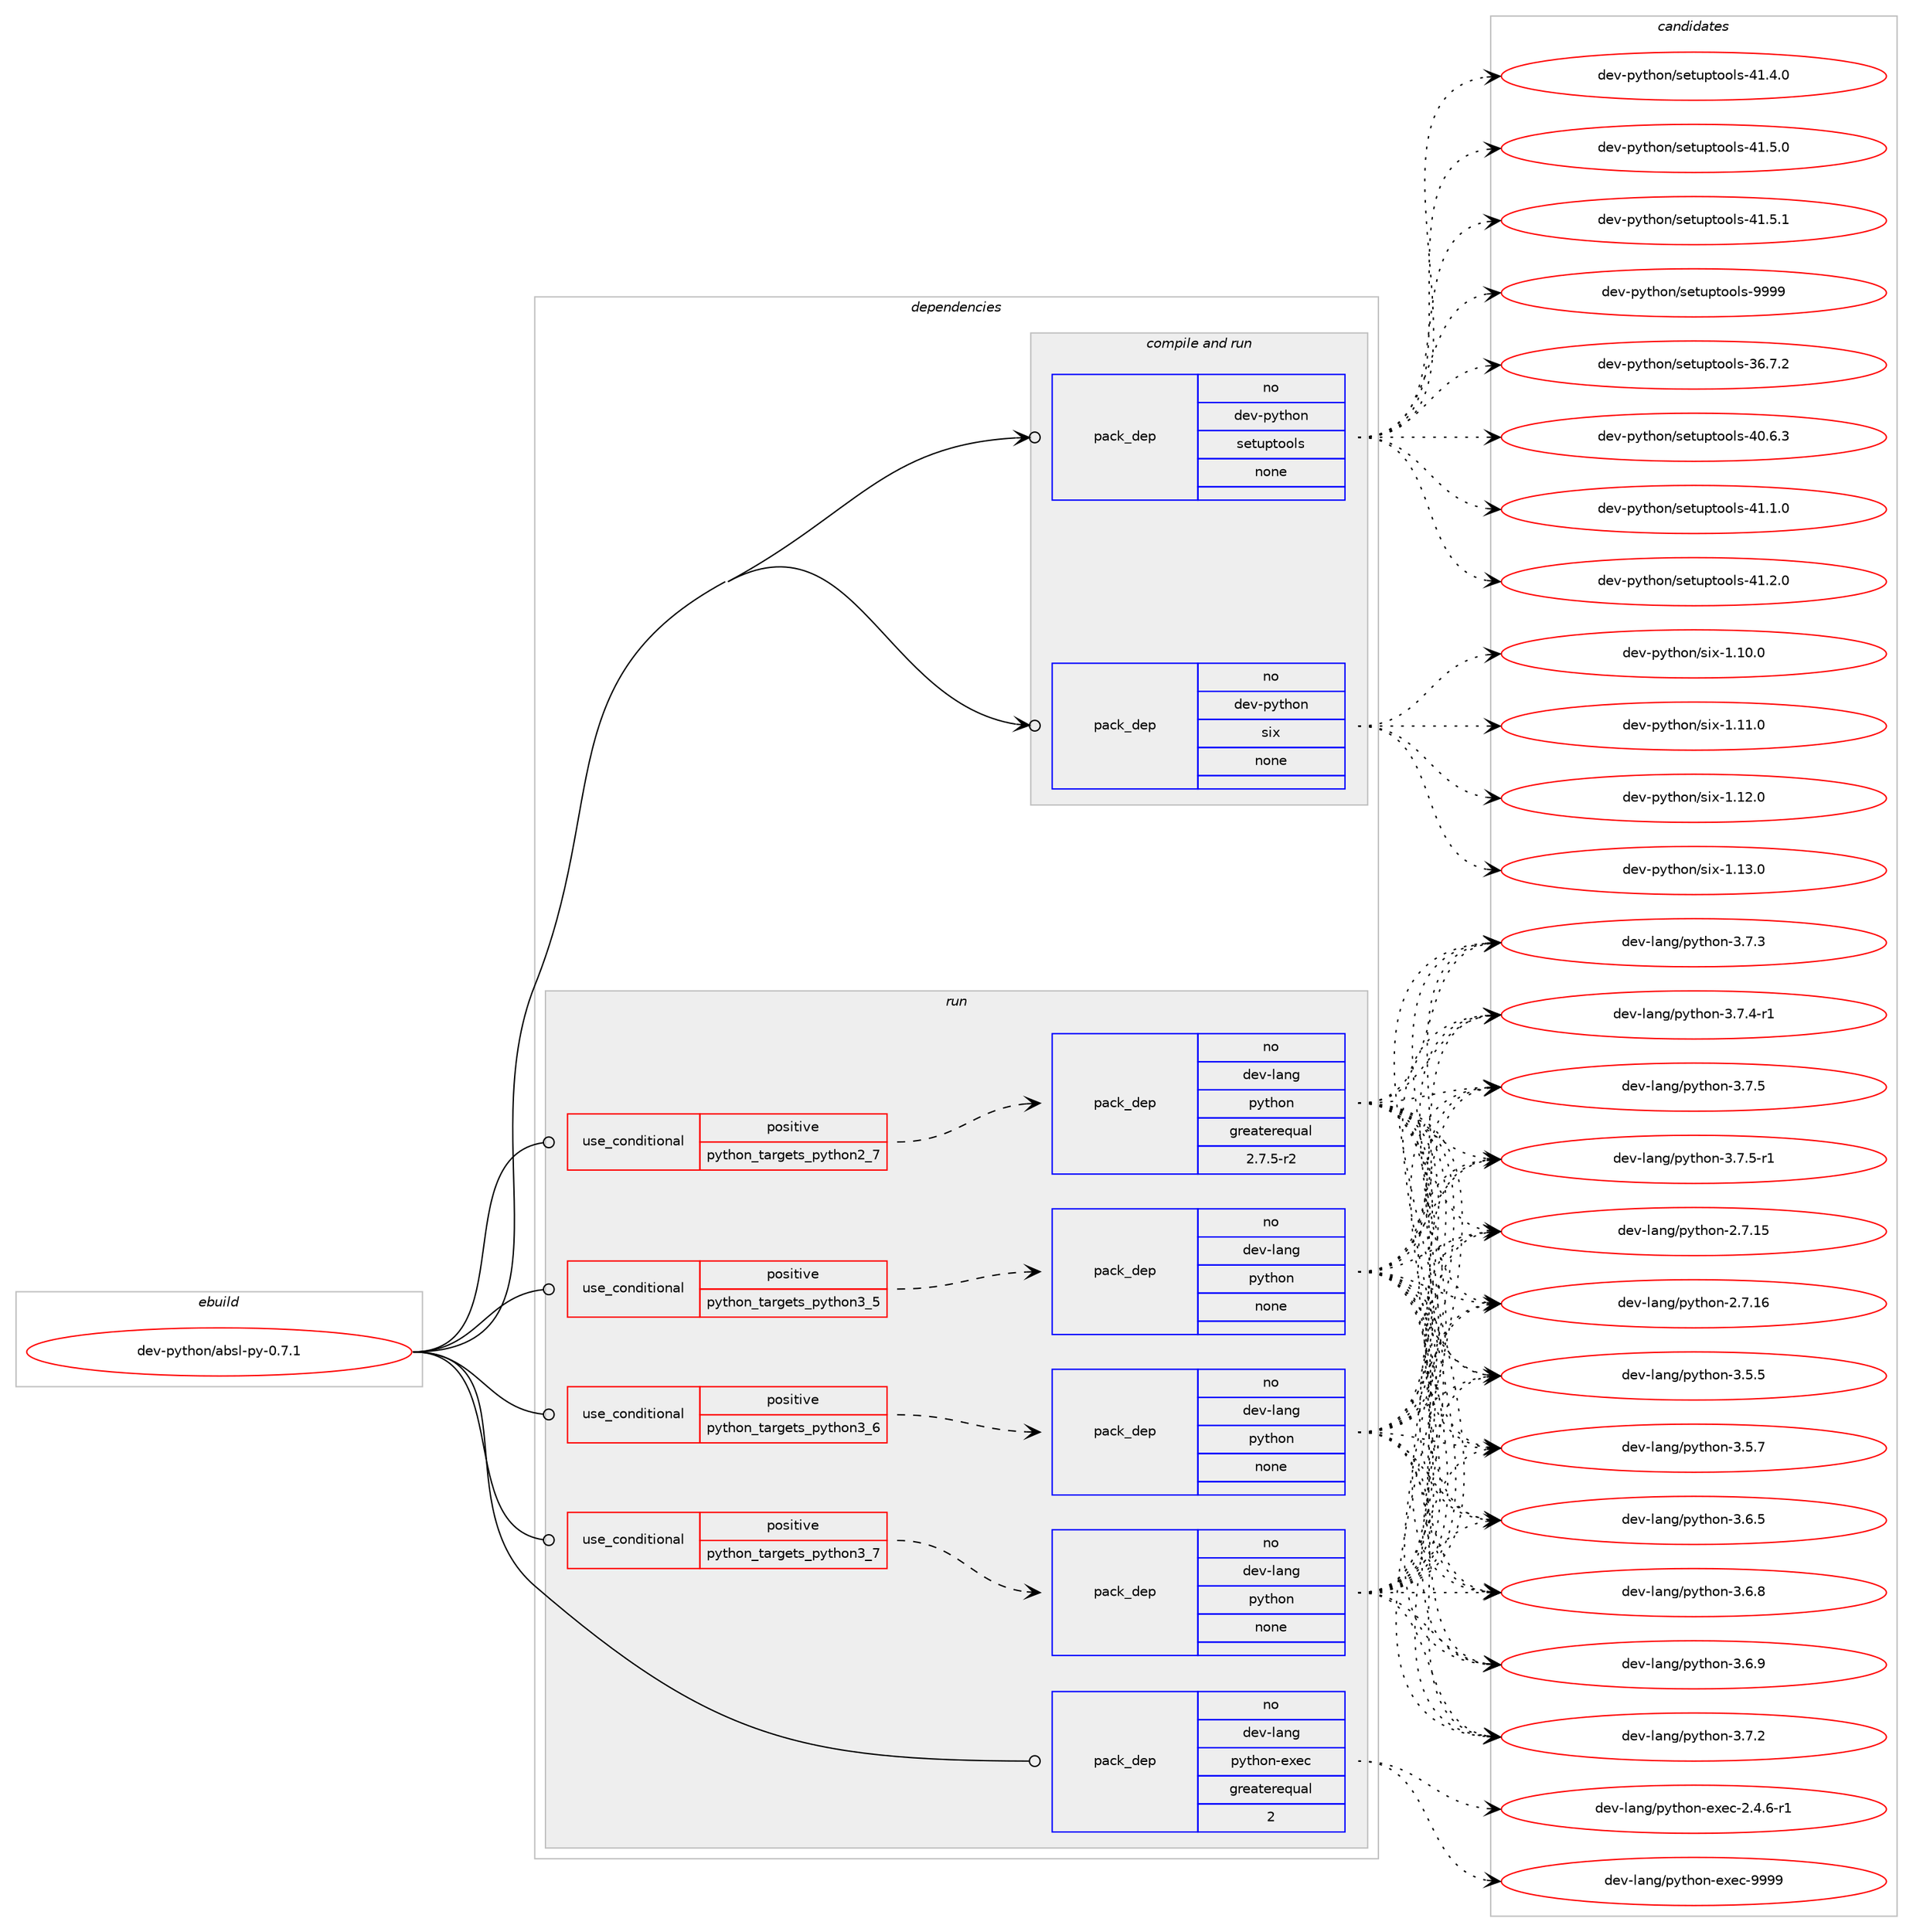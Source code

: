 digraph prolog {

# *************
# Graph options
# *************

newrank=true;
concentrate=true;
compound=true;
graph [rankdir=LR,fontname=Helvetica,fontsize=10,ranksep=1.5];#, ranksep=2.5, nodesep=0.2];
edge  [arrowhead=vee];
node  [fontname=Helvetica,fontsize=10];

# **********
# The ebuild
# **********

subgraph cluster_leftcol {
color=gray;
rank=same;
label=<<i>ebuild</i>>;
id [label="dev-python/absl-py-0.7.1", color=red, width=4, href="../dev-python/absl-py-0.7.1.svg"];
}

# ****************
# The dependencies
# ****************

subgraph cluster_midcol {
color=gray;
label=<<i>dependencies</i>>;
subgraph cluster_compile {
fillcolor="#eeeeee";
style=filled;
label=<<i>compile</i>>;
}
subgraph cluster_compileandrun {
fillcolor="#eeeeee";
style=filled;
label=<<i>compile and run</i>>;
subgraph pack445762 {
dependency593434 [label=<<TABLE BORDER="0" CELLBORDER="1" CELLSPACING="0" CELLPADDING="4" WIDTH="220"><TR><TD ROWSPAN="6" CELLPADDING="30">pack_dep</TD></TR><TR><TD WIDTH="110">no</TD></TR><TR><TD>dev-python</TD></TR><TR><TD>setuptools</TD></TR><TR><TD>none</TD></TR><TR><TD></TD></TR></TABLE>>, shape=none, color=blue];
}
id:e -> dependency593434:w [weight=20,style="solid",arrowhead="odotvee"];
subgraph pack445763 {
dependency593435 [label=<<TABLE BORDER="0" CELLBORDER="1" CELLSPACING="0" CELLPADDING="4" WIDTH="220"><TR><TD ROWSPAN="6" CELLPADDING="30">pack_dep</TD></TR><TR><TD WIDTH="110">no</TD></TR><TR><TD>dev-python</TD></TR><TR><TD>six</TD></TR><TR><TD>none</TD></TR><TR><TD></TD></TR></TABLE>>, shape=none, color=blue];
}
id:e -> dependency593435:w [weight=20,style="solid",arrowhead="odotvee"];
}
subgraph cluster_run {
fillcolor="#eeeeee";
style=filled;
label=<<i>run</i>>;
subgraph cond135900 {
dependency593436 [label=<<TABLE BORDER="0" CELLBORDER="1" CELLSPACING="0" CELLPADDING="4"><TR><TD ROWSPAN="3" CELLPADDING="10">use_conditional</TD></TR><TR><TD>positive</TD></TR><TR><TD>python_targets_python2_7</TD></TR></TABLE>>, shape=none, color=red];
subgraph pack445764 {
dependency593437 [label=<<TABLE BORDER="0" CELLBORDER="1" CELLSPACING="0" CELLPADDING="4" WIDTH="220"><TR><TD ROWSPAN="6" CELLPADDING="30">pack_dep</TD></TR><TR><TD WIDTH="110">no</TD></TR><TR><TD>dev-lang</TD></TR><TR><TD>python</TD></TR><TR><TD>greaterequal</TD></TR><TR><TD>2.7.5-r2</TD></TR></TABLE>>, shape=none, color=blue];
}
dependency593436:e -> dependency593437:w [weight=20,style="dashed",arrowhead="vee"];
}
id:e -> dependency593436:w [weight=20,style="solid",arrowhead="odot"];
subgraph cond135901 {
dependency593438 [label=<<TABLE BORDER="0" CELLBORDER="1" CELLSPACING="0" CELLPADDING="4"><TR><TD ROWSPAN="3" CELLPADDING="10">use_conditional</TD></TR><TR><TD>positive</TD></TR><TR><TD>python_targets_python3_5</TD></TR></TABLE>>, shape=none, color=red];
subgraph pack445765 {
dependency593439 [label=<<TABLE BORDER="0" CELLBORDER="1" CELLSPACING="0" CELLPADDING="4" WIDTH="220"><TR><TD ROWSPAN="6" CELLPADDING="30">pack_dep</TD></TR><TR><TD WIDTH="110">no</TD></TR><TR><TD>dev-lang</TD></TR><TR><TD>python</TD></TR><TR><TD>none</TD></TR><TR><TD></TD></TR></TABLE>>, shape=none, color=blue];
}
dependency593438:e -> dependency593439:w [weight=20,style="dashed",arrowhead="vee"];
}
id:e -> dependency593438:w [weight=20,style="solid",arrowhead="odot"];
subgraph cond135902 {
dependency593440 [label=<<TABLE BORDER="0" CELLBORDER="1" CELLSPACING="0" CELLPADDING="4"><TR><TD ROWSPAN="3" CELLPADDING="10">use_conditional</TD></TR><TR><TD>positive</TD></TR><TR><TD>python_targets_python3_6</TD></TR></TABLE>>, shape=none, color=red];
subgraph pack445766 {
dependency593441 [label=<<TABLE BORDER="0" CELLBORDER="1" CELLSPACING="0" CELLPADDING="4" WIDTH="220"><TR><TD ROWSPAN="6" CELLPADDING="30">pack_dep</TD></TR><TR><TD WIDTH="110">no</TD></TR><TR><TD>dev-lang</TD></TR><TR><TD>python</TD></TR><TR><TD>none</TD></TR><TR><TD></TD></TR></TABLE>>, shape=none, color=blue];
}
dependency593440:e -> dependency593441:w [weight=20,style="dashed",arrowhead="vee"];
}
id:e -> dependency593440:w [weight=20,style="solid",arrowhead="odot"];
subgraph cond135903 {
dependency593442 [label=<<TABLE BORDER="0" CELLBORDER="1" CELLSPACING="0" CELLPADDING="4"><TR><TD ROWSPAN="3" CELLPADDING="10">use_conditional</TD></TR><TR><TD>positive</TD></TR><TR><TD>python_targets_python3_7</TD></TR></TABLE>>, shape=none, color=red];
subgraph pack445767 {
dependency593443 [label=<<TABLE BORDER="0" CELLBORDER="1" CELLSPACING="0" CELLPADDING="4" WIDTH="220"><TR><TD ROWSPAN="6" CELLPADDING="30">pack_dep</TD></TR><TR><TD WIDTH="110">no</TD></TR><TR><TD>dev-lang</TD></TR><TR><TD>python</TD></TR><TR><TD>none</TD></TR><TR><TD></TD></TR></TABLE>>, shape=none, color=blue];
}
dependency593442:e -> dependency593443:w [weight=20,style="dashed",arrowhead="vee"];
}
id:e -> dependency593442:w [weight=20,style="solid",arrowhead="odot"];
subgraph pack445768 {
dependency593444 [label=<<TABLE BORDER="0" CELLBORDER="1" CELLSPACING="0" CELLPADDING="4" WIDTH="220"><TR><TD ROWSPAN="6" CELLPADDING="30">pack_dep</TD></TR><TR><TD WIDTH="110">no</TD></TR><TR><TD>dev-lang</TD></TR><TR><TD>python-exec</TD></TR><TR><TD>greaterequal</TD></TR><TR><TD>2</TD></TR></TABLE>>, shape=none, color=blue];
}
id:e -> dependency593444:w [weight=20,style="solid",arrowhead="odot"];
}
}

# **************
# The candidates
# **************

subgraph cluster_choices {
rank=same;
color=gray;
label=<<i>candidates</i>>;

subgraph choice445762 {
color=black;
nodesep=1;
choice100101118451121211161041111104711510111611711211611111110811545515446554650 [label="dev-python/setuptools-36.7.2", color=red, width=4,href="../dev-python/setuptools-36.7.2.svg"];
choice100101118451121211161041111104711510111611711211611111110811545524846544651 [label="dev-python/setuptools-40.6.3", color=red, width=4,href="../dev-python/setuptools-40.6.3.svg"];
choice100101118451121211161041111104711510111611711211611111110811545524946494648 [label="dev-python/setuptools-41.1.0", color=red, width=4,href="../dev-python/setuptools-41.1.0.svg"];
choice100101118451121211161041111104711510111611711211611111110811545524946504648 [label="dev-python/setuptools-41.2.0", color=red, width=4,href="../dev-python/setuptools-41.2.0.svg"];
choice100101118451121211161041111104711510111611711211611111110811545524946524648 [label="dev-python/setuptools-41.4.0", color=red, width=4,href="../dev-python/setuptools-41.4.0.svg"];
choice100101118451121211161041111104711510111611711211611111110811545524946534648 [label="dev-python/setuptools-41.5.0", color=red, width=4,href="../dev-python/setuptools-41.5.0.svg"];
choice100101118451121211161041111104711510111611711211611111110811545524946534649 [label="dev-python/setuptools-41.5.1", color=red, width=4,href="../dev-python/setuptools-41.5.1.svg"];
choice10010111845112121116104111110471151011161171121161111111081154557575757 [label="dev-python/setuptools-9999", color=red, width=4,href="../dev-python/setuptools-9999.svg"];
dependency593434:e -> choice100101118451121211161041111104711510111611711211611111110811545515446554650:w [style=dotted,weight="100"];
dependency593434:e -> choice100101118451121211161041111104711510111611711211611111110811545524846544651:w [style=dotted,weight="100"];
dependency593434:e -> choice100101118451121211161041111104711510111611711211611111110811545524946494648:w [style=dotted,weight="100"];
dependency593434:e -> choice100101118451121211161041111104711510111611711211611111110811545524946504648:w [style=dotted,weight="100"];
dependency593434:e -> choice100101118451121211161041111104711510111611711211611111110811545524946524648:w [style=dotted,weight="100"];
dependency593434:e -> choice100101118451121211161041111104711510111611711211611111110811545524946534648:w [style=dotted,weight="100"];
dependency593434:e -> choice100101118451121211161041111104711510111611711211611111110811545524946534649:w [style=dotted,weight="100"];
dependency593434:e -> choice10010111845112121116104111110471151011161171121161111111081154557575757:w [style=dotted,weight="100"];
}
subgraph choice445763 {
color=black;
nodesep=1;
choice100101118451121211161041111104711510512045494649484648 [label="dev-python/six-1.10.0", color=red, width=4,href="../dev-python/six-1.10.0.svg"];
choice100101118451121211161041111104711510512045494649494648 [label="dev-python/six-1.11.0", color=red, width=4,href="../dev-python/six-1.11.0.svg"];
choice100101118451121211161041111104711510512045494649504648 [label="dev-python/six-1.12.0", color=red, width=4,href="../dev-python/six-1.12.0.svg"];
choice100101118451121211161041111104711510512045494649514648 [label="dev-python/six-1.13.0", color=red, width=4,href="../dev-python/six-1.13.0.svg"];
dependency593435:e -> choice100101118451121211161041111104711510512045494649484648:w [style=dotted,weight="100"];
dependency593435:e -> choice100101118451121211161041111104711510512045494649494648:w [style=dotted,weight="100"];
dependency593435:e -> choice100101118451121211161041111104711510512045494649504648:w [style=dotted,weight="100"];
dependency593435:e -> choice100101118451121211161041111104711510512045494649514648:w [style=dotted,weight="100"];
}
subgraph choice445764 {
color=black;
nodesep=1;
choice10010111845108971101034711212111610411111045504655464953 [label="dev-lang/python-2.7.15", color=red, width=4,href="../dev-lang/python-2.7.15.svg"];
choice10010111845108971101034711212111610411111045504655464954 [label="dev-lang/python-2.7.16", color=red, width=4,href="../dev-lang/python-2.7.16.svg"];
choice100101118451089711010347112121116104111110455146534653 [label="dev-lang/python-3.5.5", color=red, width=4,href="../dev-lang/python-3.5.5.svg"];
choice100101118451089711010347112121116104111110455146534655 [label="dev-lang/python-3.5.7", color=red, width=4,href="../dev-lang/python-3.5.7.svg"];
choice100101118451089711010347112121116104111110455146544653 [label="dev-lang/python-3.6.5", color=red, width=4,href="../dev-lang/python-3.6.5.svg"];
choice100101118451089711010347112121116104111110455146544656 [label="dev-lang/python-3.6.8", color=red, width=4,href="../dev-lang/python-3.6.8.svg"];
choice100101118451089711010347112121116104111110455146544657 [label="dev-lang/python-3.6.9", color=red, width=4,href="../dev-lang/python-3.6.9.svg"];
choice100101118451089711010347112121116104111110455146554650 [label="dev-lang/python-3.7.2", color=red, width=4,href="../dev-lang/python-3.7.2.svg"];
choice100101118451089711010347112121116104111110455146554651 [label="dev-lang/python-3.7.3", color=red, width=4,href="../dev-lang/python-3.7.3.svg"];
choice1001011184510897110103471121211161041111104551465546524511449 [label="dev-lang/python-3.7.4-r1", color=red, width=4,href="../dev-lang/python-3.7.4-r1.svg"];
choice100101118451089711010347112121116104111110455146554653 [label="dev-lang/python-3.7.5", color=red, width=4,href="../dev-lang/python-3.7.5.svg"];
choice1001011184510897110103471121211161041111104551465546534511449 [label="dev-lang/python-3.7.5-r1", color=red, width=4,href="../dev-lang/python-3.7.5-r1.svg"];
dependency593437:e -> choice10010111845108971101034711212111610411111045504655464953:w [style=dotted,weight="100"];
dependency593437:e -> choice10010111845108971101034711212111610411111045504655464954:w [style=dotted,weight="100"];
dependency593437:e -> choice100101118451089711010347112121116104111110455146534653:w [style=dotted,weight="100"];
dependency593437:e -> choice100101118451089711010347112121116104111110455146534655:w [style=dotted,weight="100"];
dependency593437:e -> choice100101118451089711010347112121116104111110455146544653:w [style=dotted,weight="100"];
dependency593437:e -> choice100101118451089711010347112121116104111110455146544656:w [style=dotted,weight="100"];
dependency593437:e -> choice100101118451089711010347112121116104111110455146544657:w [style=dotted,weight="100"];
dependency593437:e -> choice100101118451089711010347112121116104111110455146554650:w [style=dotted,weight="100"];
dependency593437:e -> choice100101118451089711010347112121116104111110455146554651:w [style=dotted,weight="100"];
dependency593437:e -> choice1001011184510897110103471121211161041111104551465546524511449:w [style=dotted,weight="100"];
dependency593437:e -> choice100101118451089711010347112121116104111110455146554653:w [style=dotted,weight="100"];
dependency593437:e -> choice1001011184510897110103471121211161041111104551465546534511449:w [style=dotted,weight="100"];
}
subgraph choice445765 {
color=black;
nodesep=1;
choice10010111845108971101034711212111610411111045504655464953 [label="dev-lang/python-2.7.15", color=red, width=4,href="../dev-lang/python-2.7.15.svg"];
choice10010111845108971101034711212111610411111045504655464954 [label="dev-lang/python-2.7.16", color=red, width=4,href="../dev-lang/python-2.7.16.svg"];
choice100101118451089711010347112121116104111110455146534653 [label="dev-lang/python-3.5.5", color=red, width=4,href="../dev-lang/python-3.5.5.svg"];
choice100101118451089711010347112121116104111110455146534655 [label="dev-lang/python-3.5.7", color=red, width=4,href="../dev-lang/python-3.5.7.svg"];
choice100101118451089711010347112121116104111110455146544653 [label="dev-lang/python-3.6.5", color=red, width=4,href="../dev-lang/python-3.6.5.svg"];
choice100101118451089711010347112121116104111110455146544656 [label="dev-lang/python-3.6.8", color=red, width=4,href="../dev-lang/python-3.6.8.svg"];
choice100101118451089711010347112121116104111110455146544657 [label="dev-lang/python-3.6.9", color=red, width=4,href="../dev-lang/python-3.6.9.svg"];
choice100101118451089711010347112121116104111110455146554650 [label="dev-lang/python-3.7.2", color=red, width=4,href="../dev-lang/python-3.7.2.svg"];
choice100101118451089711010347112121116104111110455146554651 [label="dev-lang/python-3.7.3", color=red, width=4,href="../dev-lang/python-3.7.3.svg"];
choice1001011184510897110103471121211161041111104551465546524511449 [label="dev-lang/python-3.7.4-r1", color=red, width=4,href="../dev-lang/python-3.7.4-r1.svg"];
choice100101118451089711010347112121116104111110455146554653 [label="dev-lang/python-3.7.5", color=red, width=4,href="../dev-lang/python-3.7.5.svg"];
choice1001011184510897110103471121211161041111104551465546534511449 [label="dev-lang/python-3.7.5-r1", color=red, width=4,href="../dev-lang/python-3.7.5-r1.svg"];
dependency593439:e -> choice10010111845108971101034711212111610411111045504655464953:w [style=dotted,weight="100"];
dependency593439:e -> choice10010111845108971101034711212111610411111045504655464954:w [style=dotted,weight="100"];
dependency593439:e -> choice100101118451089711010347112121116104111110455146534653:w [style=dotted,weight="100"];
dependency593439:e -> choice100101118451089711010347112121116104111110455146534655:w [style=dotted,weight="100"];
dependency593439:e -> choice100101118451089711010347112121116104111110455146544653:w [style=dotted,weight="100"];
dependency593439:e -> choice100101118451089711010347112121116104111110455146544656:w [style=dotted,weight="100"];
dependency593439:e -> choice100101118451089711010347112121116104111110455146544657:w [style=dotted,weight="100"];
dependency593439:e -> choice100101118451089711010347112121116104111110455146554650:w [style=dotted,weight="100"];
dependency593439:e -> choice100101118451089711010347112121116104111110455146554651:w [style=dotted,weight="100"];
dependency593439:e -> choice1001011184510897110103471121211161041111104551465546524511449:w [style=dotted,weight="100"];
dependency593439:e -> choice100101118451089711010347112121116104111110455146554653:w [style=dotted,weight="100"];
dependency593439:e -> choice1001011184510897110103471121211161041111104551465546534511449:w [style=dotted,weight="100"];
}
subgraph choice445766 {
color=black;
nodesep=1;
choice10010111845108971101034711212111610411111045504655464953 [label="dev-lang/python-2.7.15", color=red, width=4,href="../dev-lang/python-2.7.15.svg"];
choice10010111845108971101034711212111610411111045504655464954 [label="dev-lang/python-2.7.16", color=red, width=4,href="../dev-lang/python-2.7.16.svg"];
choice100101118451089711010347112121116104111110455146534653 [label="dev-lang/python-3.5.5", color=red, width=4,href="../dev-lang/python-3.5.5.svg"];
choice100101118451089711010347112121116104111110455146534655 [label="dev-lang/python-3.5.7", color=red, width=4,href="../dev-lang/python-3.5.7.svg"];
choice100101118451089711010347112121116104111110455146544653 [label="dev-lang/python-3.6.5", color=red, width=4,href="../dev-lang/python-3.6.5.svg"];
choice100101118451089711010347112121116104111110455146544656 [label="dev-lang/python-3.6.8", color=red, width=4,href="../dev-lang/python-3.6.8.svg"];
choice100101118451089711010347112121116104111110455146544657 [label="dev-lang/python-3.6.9", color=red, width=4,href="../dev-lang/python-3.6.9.svg"];
choice100101118451089711010347112121116104111110455146554650 [label="dev-lang/python-3.7.2", color=red, width=4,href="../dev-lang/python-3.7.2.svg"];
choice100101118451089711010347112121116104111110455146554651 [label="dev-lang/python-3.7.3", color=red, width=4,href="../dev-lang/python-3.7.3.svg"];
choice1001011184510897110103471121211161041111104551465546524511449 [label="dev-lang/python-3.7.4-r1", color=red, width=4,href="../dev-lang/python-3.7.4-r1.svg"];
choice100101118451089711010347112121116104111110455146554653 [label="dev-lang/python-3.7.5", color=red, width=4,href="../dev-lang/python-3.7.5.svg"];
choice1001011184510897110103471121211161041111104551465546534511449 [label="dev-lang/python-3.7.5-r1", color=red, width=4,href="../dev-lang/python-3.7.5-r1.svg"];
dependency593441:e -> choice10010111845108971101034711212111610411111045504655464953:w [style=dotted,weight="100"];
dependency593441:e -> choice10010111845108971101034711212111610411111045504655464954:w [style=dotted,weight="100"];
dependency593441:e -> choice100101118451089711010347112121116104111110455146534653:w [style=dotted,weight="100"];
dependency593441:e -> choice100101118451089711010347112121116104111110455146534655:w [style=dotted,weight="100"];
dependency593441:e -> choice100101118451089711010347112121116104111110455146544653:w [style=dotted,weight="100"];
dependency593441:e -> choice100101118451089711010347112121116104111110455146544656:w [style=dotted,weight="100"];
dependency593441:e -> choice100101118451089711010347112121116104111110455146544657:w [style=dotted,weight="100"];
dependency593441:e -> choice100101118451089711010347112121116104111110455146554650:w [style=dotted,weight="100"];
dependency593441:e -> choice100101118451089711010347112121116104111110455146554651:w [style=dotted,weight="100"];
dependency593441:e -> choice1001011184510897110103471121211161041111104551465546524511449:w [style=dotted,weight="100"];
dependency593441:e -> choice100101118451089711010347112121116104111110455146554653:w [style=dotted,weight="100"];
dependency593441:e -> choice1001011184510897110103471121211161041111104551465546534511449:w [style=dotted,weight="100"];
}
subgraph choice445767 {
color=black;
nodesep=1;
choice10010111845108971101034711212111610411111045504655464953 [label="dev-lang/python-2.7.15", color=red, width=4,href="../dev-lang/python-2.7.15.svg"];
choice10010111845108971101034711212111610411111045504655464954 [label="dev-lang/python-2.7.16", color=red, width=4,href="../dev-lang/python-2.7.16.svg"];
choice100101118451089711010347112121116104111110455146534653 [label="dev-lang/python-3.5.5", color=red, width=4,href="../dev-lang/python-3.5.5.svg"];
choice100101118451089711010347112121116104111110455146534655 [label="dev-lang/python-3.5.7", color=red, width=4,href="../dev-lang/python-3.5.7.svg"];
choice100101118451089711010347112121116104111110455146544653 [label="dev-lang/python-3.6.5", color=red, width=4,href="../dev-lang/python-3.6.5.svg"];
choice100101118451089711010347112121116104111110455146544656 [label="dev-lang/python-3.6.8", color=red, width=4,href="../dev-lang/python-3.6.8.svg"];
choice100101118451089711010347112121116104111110455146544657 [label="dev-lang/python-3.6.9", color=red, width=4,href="../dev-lang/python-3.6.9.svg"];
choice100101118451089711010347112121116104111110455146554650 [label="dev-lang/python-3.7.2", color=red, width=4,href="../dev-lang/python-3.7.2.svg"];
choice100101118451089711010347112121116104111110455146554651 [label="dev-lang/python-3.7.3", color=red, width=4,href="../dev-lang/python-3.7.3.svg"];
choice1001011184510897110103471121211161041111104551465546524511449 [label="dev-lang/python-3.7.4-r1", color=red, width=4,href="../dev-lang/python-3.7.4-r1.svg"];
choice100101118451089711010347112121116104111110455146554653 [label="dev-lang/python-3.7.5", color=red, width=4,href="../dev-lang/python-3.7.5.svg"];
choice1001011184510897110103471121211161041111104551465546534511449 [label="dev-lang/python-3.7.5-r1", color=red, width=4,href="../dev-lang/python-3.7.5-r1.svg"];
dependency593443:e -> choice10010111845108971101034711212111610411111045504655464953:w [style=dotted,weight="100"];
dependency593443:e -> choice10010111845108971101034711212111610411111045504655464954:w [style=dotted,weight="100"];
dependency593443:e -> choice100101118451089711010347112121116104111110455146534653:w [style=dotted,weight="100"];
dependency593443:e -> choice100101118451089711010347112121116104111110455146534655:w [style=dotted,weight="100"];
dependency593443:e -> choice100101118451089711010347112121116104111110455146544653:w [style=dotted,weight="100"];
dependency593443:e -> choice100101118451089711010347112121116104111110455146544656:w [style=dotted,weight="100"];
dependency593443:e -> choice100101118451089711010347112121116104111110455146544657:w [style=dotted,weight="100"];
dependency593443:e -> choice100101118451089711010347112121116104111110455146554650:w [style=dotted,weight="100"];
dependency593443:e -> choice100101118451089711010347112121116104111110455146554651:w [style=dotted,weight="100"];
dependency593443:e -> choice1001011184510897110103471121211161041111104551465546524511449:w [style=dotted,weight="100"];
dependency593443:e -> choice100101118451089711010347112121116104111110455146554653:w [style=dotted,weight="100"];
dependency593443:e -> choice1001011184510897110103471121211161041111104551465546534511449:w [style=dotted,weight="100"];
}
subgraph choice445768 {
color=black;
nodesep=1;
choice10010111845108971101034711212111610411111045101120101994550465246544511449 [label="dev-lang/python-exec-2.4.6-r1", color=red, width=4,href="../dev-lang/python-exec-2.4.6-r1.svg"];
choice10010111845108971101034711212111610411111045101120101994557575757 [label="dev-lang/python-exec-9999", color=red, width=4,href="../dev-lang/python-exec-9999.svg"];
dependency593444:e -> choice10010111845108971101034711212111610411111045101120101994550465246544511449:w [style=dotted,weight="100"];
dependency593444:e -> choice10010111845108971101034711212111610411111045101120101994557575757:w [style=dotted,weight="100"];
}
}

}

